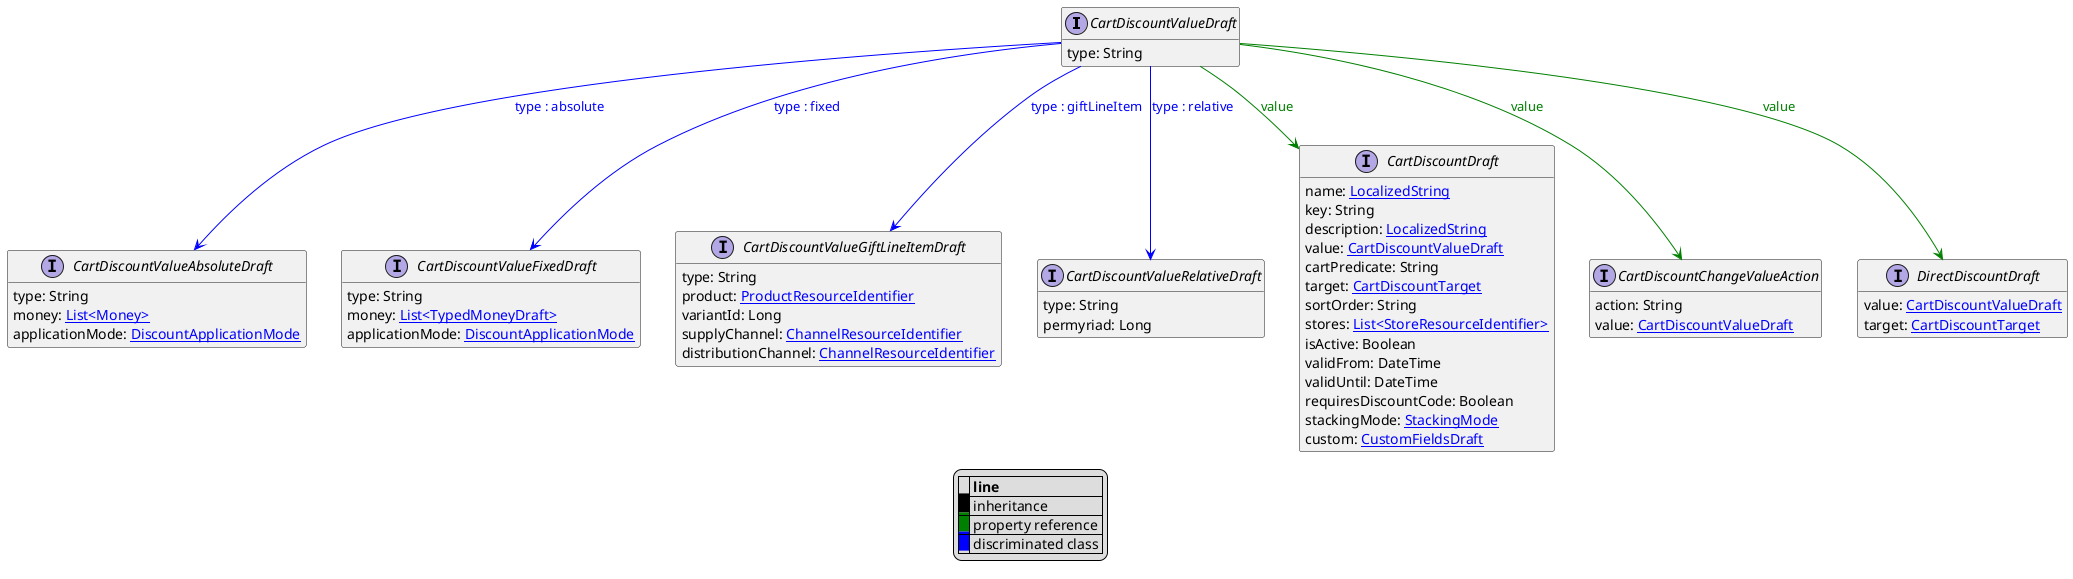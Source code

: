 @startuml

hide empty fields
hide empty methods
legend
|= |= line |
|<back:black>   </back>| inheritance |
|<back:green>   </back>| property reference |
|<back:blue>   </back>| discriminated class |
endlegend
interface CartDiscountValueDraft [[CartDiscountValueDraft.svg]]  {
    type: String
}


interface CartDiscountValueAbsoluteDraft [[CartDiscountValueAbsoluteDraft.svg]]  {
    type: String
    money: [[Money.svg List<Money>]]
    applicationMode: [[DiscountApplicationMode.svg DiscountApplicationMode]]
}
interface CartDiscountValueFixedDraft [[CartDiscountValueFixedDraft.svg]]  {
    type: String
    money: [[TypedMoneyDraft.svg List<TypedMoneyDraft>]]
    applicationMode: [[DiscountApplicationMode.svg DiscountApplicationMode]]
}
interface CartDiscountValueGiftLineItemDraft [[CartDiscountValueGiftLineItemDraft.svg]]  {
    type: String
    product: [[ProductResourceIdentifier.svg ProductResourceIdentifier]]
    variantId: Long
    supplyChannel: [[ChannelResourceIdentifier.svg ChannelResourceIdentifier]]
    distributionChannel: [[ChannelResourceIdentifier.svg ChannelResourceIdentifier]]
}
interface CartDiscountValueRelativeDraft [[CartDiscountValueRelativeDraft.svg]]  {
    type: String
    permyriad: Long
}
interface CartDiscountDraft [[CartDiscountDraft.svg]]  {
    name: [[LocalizedString.svg LocalizedString]]
    key: String
    description: [[LocalizedString.svg LocalizedString]]
    value: [[CartDiscountValueDraft.svg CartDiscountValueDraft]]
    cartPredicate: String
    target: [[CartDiscountTarget.svg CartDiscountTarget]]
    sortOrder: String
    stores: [[StoreResourceIdentifier.svg List<StoreResourceIdentifier>]]
    isActive: Boolean
    validFrom: DateTime
    validUntil: DateTime
    requiresDiscountCode: Boolean
    stackingMode: [[StackingMode.svg StackingMode]]
    custom: [[CustomFieldsDraft.svg CustomFieldsDraft]]
}
interface CartDiscountChangeValueAction [[CartDiscountChangeValueAction.svg]]  {
    action: String
    value: [[CartDiscountValueDraft.svg CartDiscountValueDraft]]
}
interface DirectDiscountDraft [[DirectDiscountDraft.svg]]  {
    value: [[CartDiscountValueDraft.svg CartDiscountValueDraft]]
    target: [[CartDiscountTarget.svg CartDiscountTarget]]
}
CartDiscountValueDraft --> CartDiscountValueAbsoluteDraft #blue;text:blue : "type : absolute"
CartDiscountValueDraft --> CartDiscountValueFixedDraft #blue;text:blue : "type : fixed"
CartDiscountValueDraft --> CartDiscountValueGiftLineItemDraft #blue;text:blue : "type : giftLineItem"
CartDiscountValueDraft --> CartDiscountValueRelativeDraft #blue;text:blue : "type : relative"
CartDiscountValueDraft --> CartDiscountDraft #green;text:green : "value"
CartDiscountValueDraft --> CartDiscountChangeValueAction #green;text:green : "value"
CartDiscountValueDraft --> DirectDiscountDraft #green;text:green : "value"
@enduml
